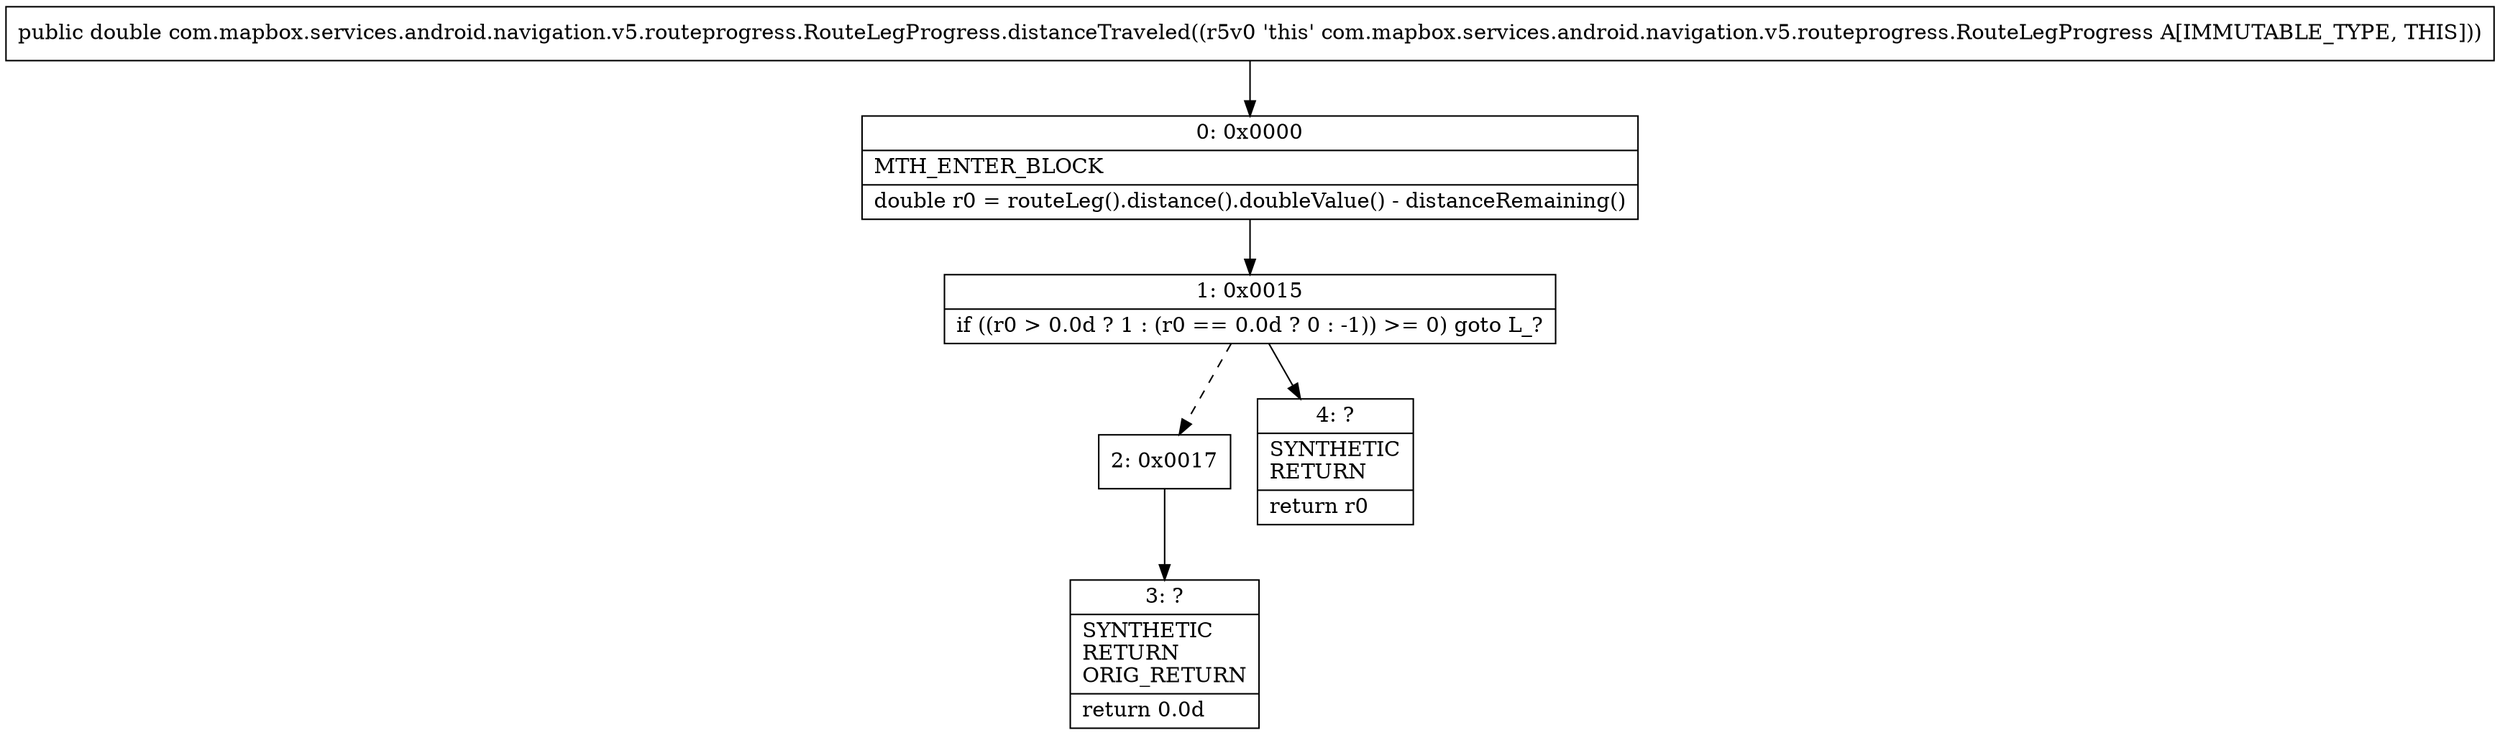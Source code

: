 digraph "CFG forcom.mapbox.services.android.navigation.v5.routeprogress.RouteLegProgress.distanceTraveled()D" {
Node_0 [shape=record,label="{0\:\ 0x0000|MTH_ENTER_BLOCK\l|double r0 = routeLeg().distance().doubleValue() \- distanceRemaining()\l}"];
Node_1 [shape=record,label="{1\:\ 0x0015|if ((r0 \> 0.0d ? 1 : (r0 == 0.0d ? 0 : \-1)) \>= 0) goto L_?\l}"];
Node_2 [shape=record,label="{2\:\ 0x0017}"];
Node_3 [shape=record,label="{3\:\ ?|SYNTHETIC\lRETURN\lORIG_RETURN\l|return 0.0d\l}"];
Node_4 [shape=record,label="{4\:\ ?|SYNTHETIC\lRETURN\l|return r0\l}"];
MethodNode[shape=record,label="{public double com.mapbox.services.android.navigation.v5.routeprogress.RouteLegProgress.distanceTraveled((r5v0 'this' com.mapbox.services.android.navigation.v5.routeprogress.RouteLegProgress A[IMMUTABLE_TYPE, THIS])) }"];
MethodNode -> Node_0;
Node_0 -> Node_1;
Node_1 -> Node_2[style=dashed];
Node_1 -> Node_4;
Node_2 -> Node_3;
}


